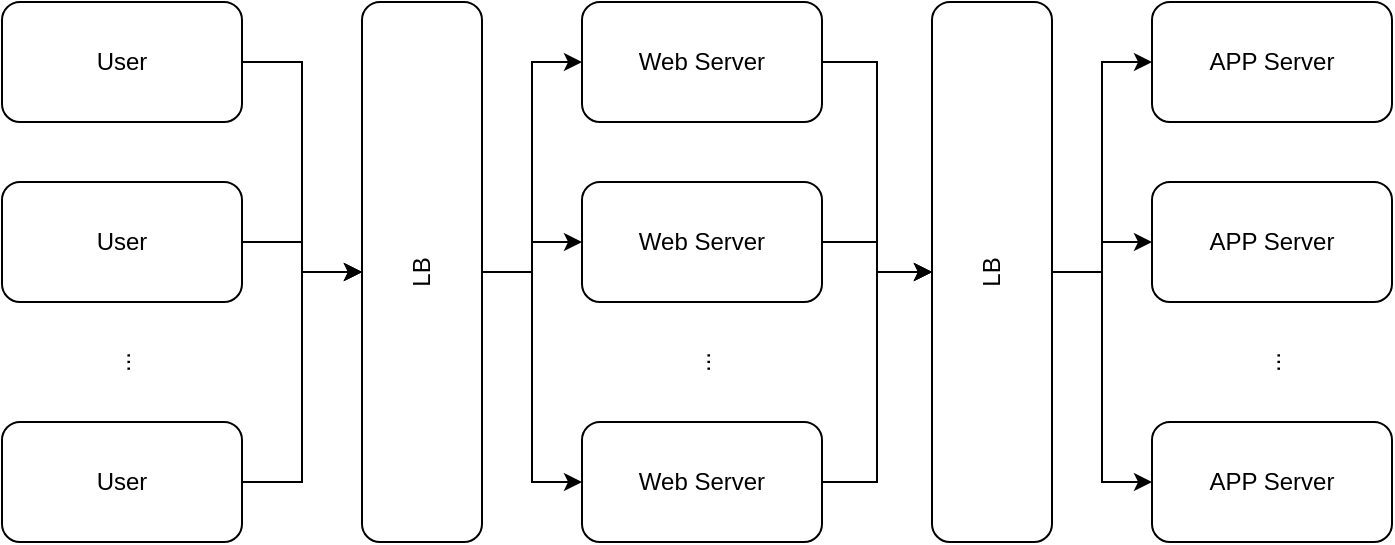 <mxfile version="14.5.8" type="github">
  <diagram id="HSswA3tRzgz16QMjjiUG" name="Page-1">
    <mxGraphModel dx="1422" dy="762" grid="1" gridSize="10" guides="1" tooltips="1" connect="1" arrows="1" fold="1" page="1" pageScale="1" pageWidth="850" pageHeight="1100" math="0" shadow="0">
      <root>
        <mxCell id="0" />
        <mxCell id="1" parent="0" />
        <mxCell id="fmH8YPcWzQn2xEaA58ES-1" value="" style="edgeStyle=orthogonalEdgeStyle;rounded=0;orthogonalLoop=1;jettySize=auto;html=1;" edge="1" parent="1" source="fmH8YPcWzQn2xEaA58ES-2" target="fmH8YPcWzQn2xEaA58ES-11">
          <mxGeometry relative="1" as="geometry" />
        </mxCell>
        <mxCell id="fmH8YPcWzQn2xEaA58ES-2" value="User" style="rounded=1;whiteSpace=wrap;html=1;" vertex="1" parent="1">
          <mxGeometry x="50" y="90" width="120" height="60" as="geometry" />
        </mxCell>
        <mxCell id="fmH8YPcWzQn2xEaA58ES-3" style="edgeStyle=orthogonalEdgeStyle;rounded=0;orthogonalLoop=1;jettySize=auto;html=1;entryX=0.5;entryY=0;entryDx=0;entryDy=0;" edge="1" parent="1" source="fmH8YPcWzQn2xEaA58ES-4" target="fmH8YPcWzQn2xEaA58ES-11">
          <mxGeometry relative="1" as="geometry" />
        </mxCell>
        <mxCell id="fmH8YPcWzQn2xEaA58ES-4" value="User" style="rounded=1;whiteSpace=wrap;html=1;" vertex="1" parent="1">
          <mxGeometry x="50" y="180" width="120" height="60" as="geometry" />
        </mxCell>
        <mxCell id="fmH8YPcWzQn2xEaA58ES-5" style="edgeStyle=orthogonalEdgeStyle;rounded=0;orthogonalLoop=1;jettySize=auto;html=1;entryX=0.5;entryY=0;entryDx=0;entryDy=0;" edge="1" parent="1" source="fmH8YPcWzQn2xEaA58ES-6" target="fmH8YPcWzQn2xEaA58ES-11">
          <mxGeometry relative="1" as="geometry" />
        </mxCell>
        <mxCell id="fmH8YPcWzQn2xEaA58ES-6" value="User" style="rounded=1;whiteSpace=wrap;html=1;" vertex="1" parent="1">
          <mxGeometry x="50" y="300" width="120" height="60" as="geometry" />
        </mxCell>
        <mxCell id="fmH8YPcWzQn2xEaA58ES-7" value="..." style="text;html=1;strokeColor=none;fillColor=none;align=center;verticalAlign=middle;whiteSpace=wrap;rounded=0;rotation=-90;" vertex="1" parent="1">
          <mxGeometry x="90" y="260" width="40" height="20" as="geometry" />
        </mxCell>
        <mxCell id="fmH8YPcWzQn2xEaA58ES-8" style="edgeStyle=orthogonalEdgeStyle;rounded=0;orthogonalLoop=1;jettySize=auto;html=1;entryX=0;entryY=0.5;entryDx=0;entryDy=0;" edge="1" parent="1" source="fmH8YPcWzQn2xEaA58ES-11" target="fmH8YPcWzQn2xEaA58ES-13">
          <mxGeometry relative="1" as="geometry" />
        </mxCell>
        <mxCell id="fmH8YPcWzQn2xEaA58ES-9" style="edgeStyle=orthogonalEdgeStyle;rounded=0;orthogonalLoop=1;jettySize=auto;html=1;entryX=0;entryY=0.5;entryDx=0;entryDy=0;" edge="1" parent="1" source="fmH8YPcWzQn2xEaA58ES-11" target="fmH8YPcWzQn2xEaA58ES-15">
          <mxGeometry relative="1" as="geometry" />
        </mxCell>
        <mxCell id="fmH8YPcWzQn2xEaA58ES-10" style="edgeStyle=orthogonalEdgeStyle;rounded=0;orthogonalLoop=1;jettySize=auto;html=1;entryX=0;entryY=0.5;entryDx=0;entryDy=0;" edge="1" parent="1" source="fmH8YPcWzQn2xEaA58ES-11" target="fmH8YPcWzQn2xEaA58ES-17">
          <mxGeometry relative="1" as="geometry" />
        </mxCell>
        <mxCell id="fmH8YPcWzQn2xEaA58ES-11" value="LB" style="rounded=1;whiteSpace=wrap;html=1;rotation=-90;" vertex="1" parent="1">
          <mxGeometry x="125" y="195" width="270" height="60" as="geometry" />
        </mxCell>
        <mxCell id="fmH8YPcWzQn2xEaA58ES-12" value="" style="edgeStyle=orthogonalEdgeStyle;rounded=0;orthogonalLoop=1;jettySize=auto;html=1;" edge="1" parent="1" source="fmH8YPcWzQn2xEaA58ES-13" target="fmH8YPcWzQn2xEaA58ES-22">
          <mxGeometry relative="1" as="geometry" />
        </mxCell>
        <mxCell id="fmH8YPcWzQn2xEaA58ES-13" value="Web Server" style="rounded=1;whiteSpace=wrap;html=1;" vertex="1" parent="1">
          <mxGeometry x="340" y="90" width="120" height="60" as="geometry" />
        </mxCell>
        <mxCell id="fmH8YPcWzQn2xEaA58ES-14" style="edgeStyle=orthogonalEdgeStyle;rounded=0;orthogonalLoop=1;jettySize=auto;html=1;" edge="1" parent="1" source="fmH8YPcWzQn2xEaA58ES-15" target="fmH8YPcWzQn2xEaA58ES-22">
          <mxGeometry relative="1" as="geometry" />
        </mxCell>
        <mxCell id="fmH8YPcWzQn2xEaA58ES-15" value="Web Server" style="rounded=1;whiteSpace=wrap;html=1;" vertex="1" parent="1">
          <mxGeometry x="340" y="180" width="120" height="60" as="geometry" />
        </mxCell>
        <mxCell id="fmH8YPcWzQn2xEaA58ES-16" style="edgeStyle=orthogonalEdgeStyle;rounded=0;orthogonalLoop=1;jettySize=auto;html=1;entryX=0.5;entryY=0;entryDx=0;entryDy=0;" edge="1" parent="1" source="fmH8YPcWzQn2xEaA58ES-17" target="fmH8YPcWzQn2xEaA58ES-22">
          <mxGeometry relative="1" as="geometry" />
        </mxCell>
        <mxCell id="fmH8YPcWzQn2xEaA58ES-17" value="Web Server" style="rounded=1;whiteSpace=wrap;html=1;" vertex="1" parent="1">
          <mxGeometry x="340" y="300" width="120" height="60" as="geometry" />
        </mxCell>
        <mxCell id="fmH8YPcWzQn2xEaA58ES-18" value="..." style="text;html=1;strokeColor=none;fillColor=none;align=center;verticalAlign=middle;whiteSpace=wrap;rounded=0;rotation=-90;" vertex="1" parent="1">
          <mxGeometry x="380" y="260" width="40" height="20" as="geometry" />
        </mxCell>
        <mxCell id="fmH8YPcWzQn2xEaA58ES-19" style="edgeStyle=orthogonalEdgeStyle;rounded=0;orthogonalLoop=1;jettySize=auto;html=1;entryX=0;entryY=0.5;entryDx=0;entryDy=0;" edge="1" parent="1" source="fmH8YPcWzQn2xEaA58ES-22" target="fmH8YPcWzQn2xEaA58ES-23">
          <mxGeometry relative="1" as="geometry" />
        </mxCell>
        <mxCell id="fmH8YPcWzQn2xEaA58ES-20" style="edgeStyle=orthogonalEdgeStyle;rounded=0;orthogonalLoop=1;jettySize=auto;html=1;entryX=0;entryY=0.5;entryDx=0;entryDy=0;" edge="1" parent="1" source="fmH8YPcWzQn2xEaA58ES-22" target="fmH8YPcWzQn2xEaA58ES-24">
          <mxGeometry relative="1" as="geometry" />
        </mxCell>
        <mxCell id="fmH8YPcWzQn2xEaA58ES-21" style="edgeStyle=orthogonalEdgeStyle;rounded=0;orthogonalLoop=1;jettySize=auto;html=1;entryX=0;entryY=0.5;entryDx=0;entryDy=0;" edge="1" parent="1" source="fmH8YPcWzQn2xEaA58ES-22" target="fmH8YPcWzQn2xEaA58ES-25">
          <mxGeometry relative="1" as="geometry" />
        </mxCell>
        <mxCell id="fmH8YPcWzQn2xEaA58ES-22" value="LB" style="rounded=1;whiteSpace=wrap;html=1;rotation=-90;" vertex="1" parent="1">
          <mxGeometry x="410" y="195" width="270" height="60" as="geometry" />
        </mxCell>
        <mxCell id="fmH8YPcWzQn2xEaA58ES-23" value="APP Server" style="rounded=1;whiteSpace=wrap;html=1;" vertex="1" parent="1">
          <mxGeometry x="625" y="90" width="120" height="60" as="geometry" />
        </mxCell>
        <mxCell id="fmH8YPcWzQn2xEaA58ES-24" value="APP Server" style="rounded=1;whiteSpace=wrap;html=1;" vertex="1" parent="1">
          <mxGeometry x="625" y="180" width="120" height="60" as="geometry" />
        </mxCell>
        <mxCell id="fmH8YPcWzQn2xEaA58ES-25" value="APP Server" style="rounded=1;whiteSpace=wrap;html=1;" vertex="1" parent="1">
          <mxGeometry x="625" y="300" width="120" height="60" as="geometry" />
        </mxCell>
        <mxCell id="fmH8YPcWzQn2xEaA58ES-26" value="..." style="text;html=1;strokeColor=none;fillColor=none;align=center;verticalAlign=middle;whiteSpace=wrap;rounded=0;rotation=-90;" vertex="1" parent="1">
          <mxGeometry x="665" y="260" width="40" height="20" as="geometry" />
        </mxCell>
      </root>
    </mxGraphModel>
  </diagram>
</mxfile>
